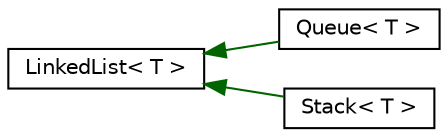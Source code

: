 digraph "Graphical Class Hierarchy"
{
  edge [fontname="Helvetica",fontsize="10",labelfontname="Helvetica",labelfontsize="10"];
  node [fontname="Helvetica",fontsize="10",shape=record];
  rankdir="LR";
  Node0 [label="LinkedList\< T \>",height=0.2,width=0.4,color="black", fillcolor="white", style="filled",URL="$class_linked_list.html"];
  Node0 -> Node1 [dir="back",color="darkgreen",fontsize="10",style="solid",fontname="Helvetica"];
  Node1 [label="Queue\< T \>",height=0.2,width=0.4,color="black", fillcolor="white", style="filled",URL="$class_queue.html"];
  Node0 -> Node2 [dir="back",color="darkgreen",fontsize="10",style="solid",fontname="Helvetica"];
  Node2 [label="Stack\< T \>",height=0.2,width=0.4,color="black", fillcolor="white", style="filled",URL="$class_stack.html"];
}
